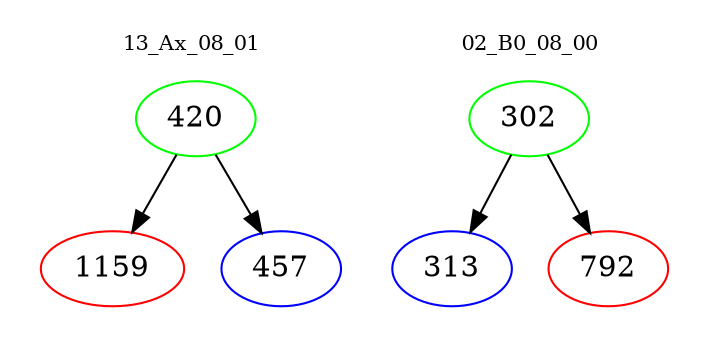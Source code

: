 digraph{
subgraph cluster_0 {
color = white
label = "13_Ax_08_01";
fontsize=10;
T0_420 [label="420", color="green"]
T0_420 -> T0_1159 [color="black"]
T0_1159 [label="1159", color="red"]
T0_420 -> T0_457 [color="black"]
T0_457 [label="457", color="blue"]
}
subgraph cluster_1 {
color = white
label = "02_B0_08_00";
fontsize=10;
T1_302 [label="302", color="green"]
T1_302 -> T1_313 [color="black"]
T1_313 [label="313", color="blue"]
T1_302 -> T1_792 [color="black"]
T1_792 [label="792", color="red"]
}
}
